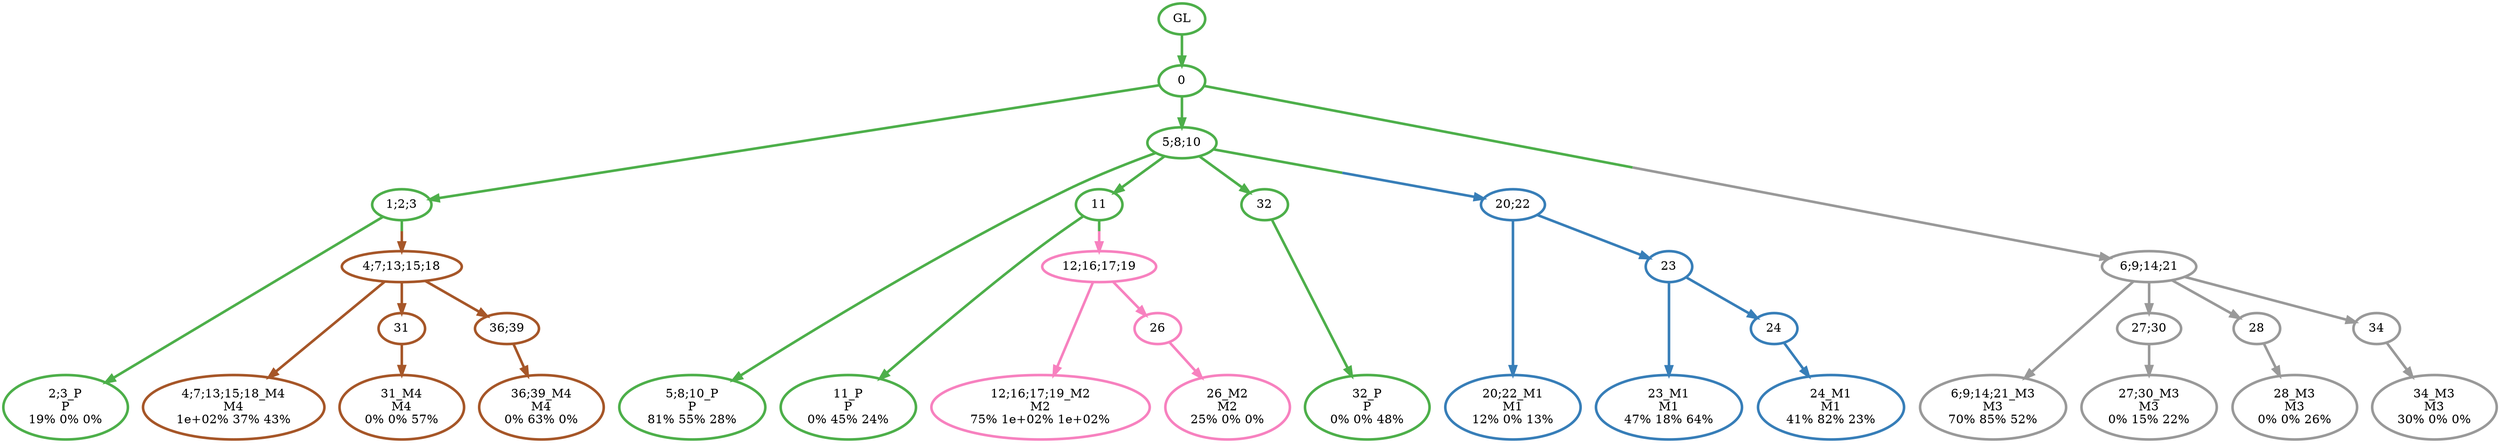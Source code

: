 digraph T {
	{
		rank=same
		30 [penwidth=3,colorscheme=set19,color=3,label="2;3_P\nP\n19% 0% 0%"]
		28 [penwidth=3,colorscheme=set19,color=3,label="5;8;10_P\nP\n81% 55% 28%"]
		26 [penwidth=3,colorscheme=set19,color=3,label="11_P\nP\n0% 45% 24%"]
		24 [penwidth=3,colorscheme=set19,color=3,label="32_P\nP\n0% 0% 48%"]
		23 [penwidth=3,colorscheme=set19,color=2,label="20;22_M1\nM1\n12% 0% 13%"]
		21 [penwidth=3,colorscheme=set19,color=2,label="23_M1\nM1\n47% 18% 64%"]
		19 [penwidth=3,colorscheme=set19,color=2,label="24_M1\nM1\n41% 82% 23%"]
		18 [penwidth=3,colorscheme=set19,color=8,label="12;16;17;19_M2\nM2\n75% 1e+02% 1e+02%"]
		16 [penwidth=3,colorscheme=set19,color=8,label="26_M2\nM2\n25% 0% 0%"]
		15 [penwidth=3,colorscheme=set19,color=9,label="6;9;14;21_M3\nM3\n70% 85% 52%"]
		13 [penwidth=3,colorscheme=set19,color=9,label="27;30_M3\nM3\n0% 15% 22%"]
		11 [penwidth=3,colorscheme=set19,color=9,label="28_M3\nM3\n0% 0% 26%"]
		9 [penwidth=3,colorscheme=set19,color=9,label="34_M3\nM3\n30% 0% 0%"]
		8 [penwidth=3,colorscheme=set19,color=7,label="4;7;13;15;18_M4\nM4\n1e+02% 37% 43%"]
		6 [penwidth=3,colorscheme=set19,color=7,label="31_M4\nM4\n0% 0% 57%"]
		4 [penwidth=3,colorscheme=set19,color=7,label="36;39_M4\nM4\n0% 63% 0%"]
	}
	33 [penwidth=3,colorscheme=set19,color=3,label="GL"]
	32 [penwidth=3,colorscheme=set19,color=3,label="0"]
	31 [penwidth=3,colorscheme=set19,color=3,label="1;2;3"]
	29 [penwidth=3,colorscheme=set19,color=3,label="5;8;10"]
	27 [penwidth=3,colorscheme=set19,color=3,label="11"]
	25 [penwidth=3,colorscheme=set19,color=3,label="32"]
	22 [penwidth=3,colorscheme=set19,color=2,label="23"]
	20 [penwidth=3,colorscheme=set19,color=2,label="24"]
	17 [penwidth=3,colorscheme=set19,color=8,label="26"]
	14 [penwidth=3,colorscheme=set19,color=9,label="27;30"]
	12 [penwidth=3,colorscheme=set19,color=9,label="28"]
	10 [penwidth=3,colorscheme=set19,color=9,label="34"]
	7 [penwidth=3,colorscheme=set19,color=7,label="31"]
	5 [penwidth=3,colorscheme=set19,color=7,label="36;39"]
	3 [penwidth=3,colorscheme=set19,color=7,label="4;7;13;15;18"]
	2 [penwidth=3,colorscheme=set19,color=9,label="6;9;14;21"]
	1 [penwidth=3,colorscheme=set19,color=8,label="12;16;17;19"]
	0 [penwidth=3,colorscheme=set19,color=2,label="20;22"]
	33 -> 32 [penwidth=3,colorscheme=set19,color=3]
	32 -> 29 [penwidth=3,colorscheme=set19,color=3]
	32 -> 31 [penwidth=3,colorscheme=set19,color=3]
	32 -> 2 [penwidth=3,colorscheme=set19,color="3;0.5:9"]
	31 -> 30 [penwidth=3,colorscheme=set19,color=3]
	31 -> 3 [penwidth=3,colorscheme=set19,color="3;0.5:7"]
	29 -> 28 [penwidth=3,colorscheme=set19,color=3]
	29 -> 27 [penwidth=3,colorscheme=set19,color=3]
	29 -> 25 [penwidth=3,colorscheme=set19,color=3]
	29 -> 0 [penwidth=3,colorscheme=set19,color="3;0.5:2"]
	27 -> 26 [penwidth=3,colorscheme=set19,color=3]
	27 -> 1 [penwidth=3,colorscheme=set19,color="3;0.5:8"]
	25 -> 24 [penwidth=3,colorscheme=set19,color=3]
	22 -> 21 [penwidth=3,colorscheme=set19,color=2]
	22 -> 20 [penwidth=3,colorscheme=set19,color=2]
	20 -> 19 [penwidth=3,colorscheme=set19,color=2]
	17 -> 16 [penwidth=3,colorscheme=set19,color=8]
	14 -> 13 [penwidth=3,colorscheme=set19,color=9]
	12 -> 11 [penwidth=3,colorscheme=set19,color=9]
	10 -> 9 [penwidth=3,colorscheme=set19,color=9]
	7 -> 6 [penwidth=3,colorscheme=set19,color=7]
	5 -> 4 [penwidth=3,colorscheme=set19,color=7]
	3 -> 8 [penwidth=3,colorscheme=set19,color=7]
	3 -> 7 [penwidth=3,colorscheme=set19,color=7]
	3 -> 5 [penwidth=3,colorscheme=set19,color=7]
	2 -> 15 [penwidth=3,colorscheme=set19,color=9]
	2 -> 14 [penwidth=3,colorscheme=set19,color=9]
	2 -> 12 [penwidth=3,colorscheme=set19,color=9]
	2 -> 10 [penwidth=3,colorscheme=set19,color=9]
	1 -> 18 [penwidth=3,colorscheme=set19,color=8]
	1 -> 17 [penwidth=3,colorscheme=set19,color=8]
	0 -> 23 [penwidth=3,colorscheme=set19,color=2]
	0 -> 22 [penwidth=3,colorscheme=set19,color=2]
}
